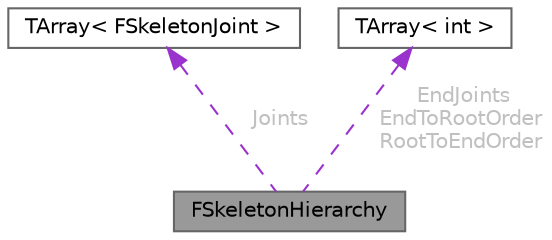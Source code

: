 digraph "FSkeletonHierarchy"
{
 // INTERACTIVE_SVG=YES
 // LATEX_PDF_SIZE
  bgcolor="transparent";
  edge [fontname=Helvetica,fontsize=10,labelfontname=Helvetica,labelfontsize=10];
  node [fontname=Helvetica,fontsize=10,shape=box,height=0.2,width=0.4];
  Node1 [id="Node000001",label="FSkeletonHierarchy",height=0.2,width=0.4,color="gray40", fillcolor="grey60", style="filled", fontcolor="black",tooltip=" "];
  Node2 -> Node1 [id="edge1_Node000001_Node000002",dir="back",color="darkorchid3",style="dashed",tooltip=" ",label=" Joints",fontcolor="grey" ];
  Node2 [id="Node000002",label="TArray\< FSkeletonJoint \>",height=0.2,width=0.4,color="gray40", fillcolor="white", style="filled",tooltip=" "];
  Node3 -> Node1 [id="edge2_Node000001_Node000003",dir="back",color="darkorchid3",style="dashed",tooltip=" ",label=" EndJoints\nEndToRootOrder\nRootToEndOrder",fontcolor="grey" ];
  Node3 [id="Node000003",label="TArray\< int \>",height=0.2,width=0.4,color="gray40", fillcolor="white", style="filled",tooltip=" "];
}
